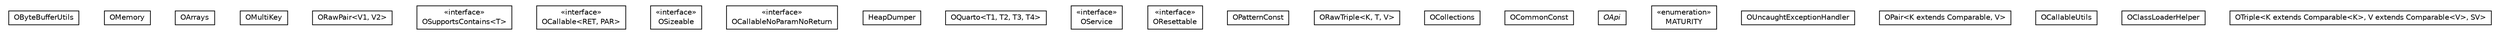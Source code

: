 #!/usr/local/bin/dot
#
# Class diagram 
# Generated by UMLGraph version R5_6-24-gf6e263 (http://www.umlgraph.org/)
#

digraph G {
	edge [fontname="Helvetica",fontsize=10,labelfontname="Helvetica",labelfontsize=10];
	node [fontname="Helvetica",fontsize=10,shape=plaintext];
	nodesep=0.25;
	ranksep=0.5;
	// com.orientechnologies.common.util.OByteBufferUtils
	c56967 [label=<<table title="com.orientechnologies.common.util.OByteBufferUtils" border="0" cellborder="1" cellspacing="0" cellpadding="2" port="p" href="./OByteBufferUtils.html">
		<tr><td><table border="0" cellspacing="0" cellpadding="1">
<tr><td align="center" balign="center"> OByteBufferUtils </td></tr>
		</table></td></tr>
		</table>>, URL="./OByteBufferUtils.html", fontname="Helvetica", fontcolor="black", fontsize=10.0];
	// com.orientechnologies.common.util.OMemory
	c56968 [label=<<table title="com.orientechnologies.common.util.OMemory" border="0" cellborder="1" cellspacing="0" cellpadding="2" port="p" href="./OMemory.html">
		<tr><td><table border="0" cellspacing="0" cellpadding="1">
<tr><td align="center" balign="center"> OMemory </td></tr>
		</table></td></tr>
		</table>>, URL="./OMemory.html", fontname="Helvetica", fontcolor="black", fontsize=10.0];
	// com.orientechnologies.common.util.OArrays
	c56969 [label=<<table title="com.orientechnologies.common.util.OArrays" border="0" cellborder="1" cellspacing="0" cellpadding="2" port="p" href="./OArrays.html">
		<tr><td><table border="0" cellspacing="0" cellpadding="1">
<tr><td align="center" balign="center"> OArrays </td></tr>
		</table></td></tr>
		</table>>, URL="./OArrays.html", fontname="Helvetica", fontcolor="black", fontsize=10.0];
	// com.orientechnologies.common.util.OMultiKey
	c56970 [label=<<table title="com.orientechnologies.common.util.OMultiKey" border="0" cellborder="1" cellspacing="0" cellpadding="2" port="p" href="./OMultiKey.html">
		<tr><td><table border="0" cellspacing="0" cellpadding="1">
<tr><td align="center" balign="center"> OMultiKey </td></tr>
		</table></td></tr>
		</table>>, URL="./OMultiKey.html", fontname="Helvetica", fontcolor="black", fontsize=10.0];
	// com.orientechnologies.common.util.ORawPair<V1, V2>
	c56971 [label=<<table title="com.orientechnologies.common.util.ORawPair" border="0" cellborder="1" cellspacing="0" cellpadding="2" port="p" href="./ORawPair.html">
		<tr><td><table border="0" cellspacing="0" cellpadding="1">
<tr><td align="center" balign="center"> ORawPair&lt;V1, V2&gt; </td></tr>
		</table></td></tr>
		</table>>, URL="./ORawPair.html", fontname="Helvetica", fontcolor="black", fontsize=10.0];
	// com.orientechnologies.common.util.OSupportsContains<T>
	c56972 [label=<<table title="com.orientechnologies.common.util.OSupportsContains" border="0" cellborder="1" cellspacing="0" cellpadding="2" port="p" href="./OSupportsContains.html">
		<tr><td><table border="0" cellspacing="0" cellpadding="1">
<tr><td align="center" balign="center"> &#171;interface&#187; </td></tr>
<tr><td align="center" balign="center"> OSupportsContains&lt;T&gt; </td></tr>
		</table></td></tr>
		</table>>, URL="./OSupportsContains.html", fontname="Helvetica", fontcolor="black", fontsize=10.0];
	// com.orientechnologies.common.util.OCallable<RET, PAR>
	c56973 [label=<<table title="com.orientechnologies.common.util.OCallable" border="0" cellborder="1" cellspacing="0" cellpadding="2" port="p" href="./OCallable.html">
		<tr><td><table border="0" cellspacing="0" cellpadding="1">
<tr><td align="center" balign="center"> &#171;interface&#187; </td></tr>
<tr><td align="center" balign="center"> OCallable&lt;RET, PAR&gt; </td></tr>
		</table></td></tr>
		</table>>, URL="./OCallable.html", fontname="Helvetica", fontcolor="black", fontsize=10.0];
	// com.orientechnologies.common.util.OSizeable
	c56974 [label=<<table title="com.orientechnologies.common.util.OSizeable" border="0" cellborder="1" cellspacing="0" cellpadding="2" port="p" href="./OSizeable.html">
		<tr><td><table border="0" cellspacing="0" cellpadding="1">
<tr><td align="center" balign="center"> &#171;interface&#187; </td></tr>
<tr><td align="center" balign="center"> OSizeable </td></tr>
		</table></td></tr>
		</table>>, URL="./OSizeable.html", fontname="Helvetica", fontcolor="black", fontsize=10.0];
	// com.orientechnologies.common.util.OCallableNoParamNoReturn
	c56975 [label=<<table title="com.orientechnologies.common.util.OCallableNoParamNoReturn" border="0" cellborder="1" cellspacing="0" cellpadding="2" port="p" href="./OCallableNoParamNoReturn.html">
		<tr><td><table border="0" cellspacing="0" cellpadding="1">
<tr><td align="center" balign="center"> &#171;interface&#187; </td></tr>
<tr><td align="center" balign="center"> OCallableNoParamNoReturn </td></tr>
		</table></td></tr>
		</table>>, URL="./OCallableNoParamNoReturn.html", fontname="Helvetica", fontcolor="black", fontsize=10.0];
	// com.orientechnologies.common.util.HeapDumper
	c56976 [label=<<table title="com.orientechnologies.common.util.HeapDumper" border="0" cellborder="1" cellspacing="0" cellpadding="2" port="p" href="./HeapDumper.html">
		<tr><td><table border="0" cellspacing="0" cellpadding="1">
<tr><td align="center" balign="center"> HeapDumper </td></tr>
		</table></td></tr>
		</table>>, URL="./HeapDumper.html", fontname="Helvetica", fontcolor="black", fontsize=10.0];
	// com.orientechnologies.common.util.OQuarto<T1, T2, T3, T4>
	c56977 [label=<<table title="com.orientechnologies.common.util.OQuarto" border="0" cellborder="1" cellspacing="0" cellpadding="2" port="p" href="./OQuarto.html">
		<tr><td><table border="0" cellspacing="0" cellpadding="1">
<tr><td align="center" balign="center"> OQuarto&lt;T1, T2, T3, T4&gt; </td></tr>
		</table></td></tr>
		</table>>, URL="./OQuarto.html", fontname="Helvetica", fontcolor="black", fontsize=10.0];
	// com.orientechnologies.common.util.OService
	c56978 [label=<<table title="com.orientechnologies.common.util.OService" border="0" cellborder="1" cellspacing="0" cellpadding="2" port="p" href="./OService.html">
		<tr><td><table border="0" cellspacing="0" cellpadding="1">
<tr><td align="center" balign="center"> &#171;interface&#187; </td></tr>
<tr><td align="center" balign="center"> OService </td></tr>
		</table></td></tr>
		</table>>, URL="./OService.html", fontname="Helvetica", fontcolor="black", fontsize=10.0];
	// com.orientechnologies.common.util.OResettable
	c56979 [label=<<table title="com.orientechnologies.common.util.OResettable" border="0" cellborder="1" cellspacing="0" cellpadding="2" port="p" href="./OResettable.html">
		<tr><td><table border="0" cellspacing="0" cellpadding="1">
<tr><td align="center" balign="center"> &#171;interface&#187; </td></tr>
<tr><td align="center" balign="center"> OResettable </td></tr>
		</table></td></tr>
		</table>>, URL="./OResettable.html", fontname="Helvetica", fontcolor="black", fontsize=10.0];
	// com.orientechnologies.common.util.OPatternConst
	c56980 [label=<<table title="com.orientechnologies.common.util.OPatternConst" border="0" cellborder="1" cellspacing="0" cellpadding="2" port="p" href="./OPatternConst.html">
		<tr><td><table border="0" cellspacing="0" cellpadding="1">
<tr><td align="center" balign="center"> OPatternConst </td></tr>
		</table></td></tr>
		</table>>, URL="./OPatternConst.html", fontname="Helvetica", fontcolor="black", fontsize=10.0];
	// com.orientechnologies.common.util.ORawTriple<K, T, V>
	c56981 [label=<<table title="com.orientechnologies.common.util.ORawTriple" border="0" cellborder="1" cellspacing="0" cellpadding="2" port="p" href="./ORawTriple.html">
		<tr><td><table border="0" cellspacing="0" cellpadding="1">
<tr><td align="center" balign="center"> ORawTriple&lt;K, T, V&gt; </td></tr>
		</table></td></tr>
		</table>>, URL="./ORawTriple.html", fontname="Helvetica", fontcolor="black", fontsize=10.0];
	// com.orientechnologies.common.util.OCollections
	c56982 [label=<<table title="com.orientechnologies.common.util.OCollections" border="0" cellborder="1" cellspacing="0" cellpadding="2" port="p" href="./OCollections.html">
		<tr><td><table border="0" cellspacing="0" cellpadding="1">
<tr><td align="center" balign="center"> OCollections </td></tr>
		</table></td></tr>
		</table>>, URL="./OCollections.html", fontname="Helvetica", fontcolor="black", fontsize=10.0];
	// com.orientechnologies.common.util.OCommonConst
	c56983 [label=<<table title="com.orientechnologies.common.util.OCommonConst" border="0" cellborder="1" cellspacing="0" cellpadding="2" port="p" href="./OCommonConst.html">
		<tr><td><table border="0" cellspacing="0" cellpadding="1">
<tr><td align="center" balign="center"> OCommonConst </td></tr>
		</table></td></tr>
		</table>>, URL="./OCommonConst.html", fontname="Helvetica", fontcolor="black", fontsize=10.0];
	// com.orientechnologies.common.util.OApi
	c56984 [label=<<table title="com.orientechnologies.common.util.OApi" border="0" cellborder="1" cellspacing="0" cellpadding="2" port="p" href="./OApi.html">
		<tr><td><table border="0" cellspacing="0" cellpadding="1">
<tr><td align="center" balign="center"><font face="Helvetica-Oblique"> OApi </font></td></tr>
		</table></td></tr>
		</table>>, URL="./OApi.html", fontname="Helvetica", fontcolor="black", fontsize=10.0];
	// com.orientechnologies.common.util.OApi.MATURITY
	c56985 [label=<<table title="com.orientechnologies.common.util.OApi.MATURITY" border="0" cellborder="1" cellspacing="0" cellpadding="2" port="p" href="./OApi.MATURITY.html">
		<tr><td><table border="0" cellspacing="0" cellpadding="1">
<tr><td align="center" balign="center"> &#171;enumeration&#187; </td></tr>
<tr><td align="center" balign="center"> MATURITY </td></tr>
		</table></td></tr>
		</table>>, URL="./OApi.MATURITY.html", fontname="Helvetica", fontcolor="black", fontsize=10.0];
	// com.orientechnologies.common.util.OUncaughtExceptionHandler
	c56986 [label=<<table title="com.orientechnologies.common.util.OUncaughtExceptionHandler" border="0" cellborder="1" cellspacing="0" cellpadding="2" port="p" href="./OUncaughtExceptionHandler.html">
		<tr><td><table border="0" cellspacing="0" cellpadding="1">
<tr><td align="center" balign="center"> OUncaughtExceptionHandler </td></tr>
		</table></td></tr>
		</table>>, URL="./OUncaughtExceptionHandler.html", fontname="Helvetica", fontcolor="black", fontsize=10.0];
	// com.orientechnologies.common.util.OPair<K extends java.lang.Comparable, V>
	c56987 [label=<<table title="com.orientechnologies.common.util.OPair" border="0" cellborder="1" cellspacing="0" cellpadding="2" port="p" href="./OPair.html">
		<tr><td><table border="0" cellspacing="0" cellpadding="1">
<tr><td align="center" balign="center"> OPair&lt;K extends Comparable, V&gt; </td></tr>
		</table></td></tr>
		</table>>, URL="./OPair.html", fontname="Helvetica", fontcolor="black", fontsize=10.0];
	// com.orientechnologies.common.util.OCallableUtils
	c56988 [label=<<table title="com.orientechnologies.common.util.OCallableUtils" border="0" cellborder="1" cellspacing="0" cellpadding="2" port="p" href="./OCallableUtils.html">
		<tr><td><table border="0" cellspacing="0" cellpadding="1">
<tr><td align="center" balign="center"> OCallableUtils </td></tr>
		</table></td></tr>
		</table>>, URL="./OCallableUtils.html", fontname="Helvetica", fontcolor="black", fontsize=10.0];
	// com.orientechnologies.common.util.OClassLoaderHelper
	c56989 [label=<<table title="com.orientechnologies.common.util.OClassLoaderHelper" border="0" cellborder="1" cellspacing="0" cellpadding="2" port="p" href="./OClassLoaderHelper.html">
		<tr><td><table border="0" cellspacing="0" cellpadding="1">
<tr><td align="center" balign="center"> OClassLoaderHelper </td></tr>
		</table></td></tr>
		</table>>, URL="./OClassLoaderHelper.html", fontname="Helvetica", fontcolor="black", fontsize=10.0];
	// com.orientechnologies.common.util.OTriple<K extends java.lang.Comparable<K>, V extends java.lang.Comparable<V>, SV>
	c56990 [label=<<table title="com.orientechnologies.common.util.OTriple" border="0" cellborder="1" cellspacing="0" cellpadding="2" port="p" href="./OTriple.html">
		<tr><td><table border="0" cellspacing="0" cellpadding="1">
<tr><td align="center" balign="center"> OTriple&lt;K extends Comparable&lt;K&gt;, V extends Comparable&lt;V&gt;, SV&gt; </td></tr>
		</table></td></tr>
		</table>>, URL="./OTriple.html", fontname="Helvetica", fontcolor="black", fontsize=10.0];
}

